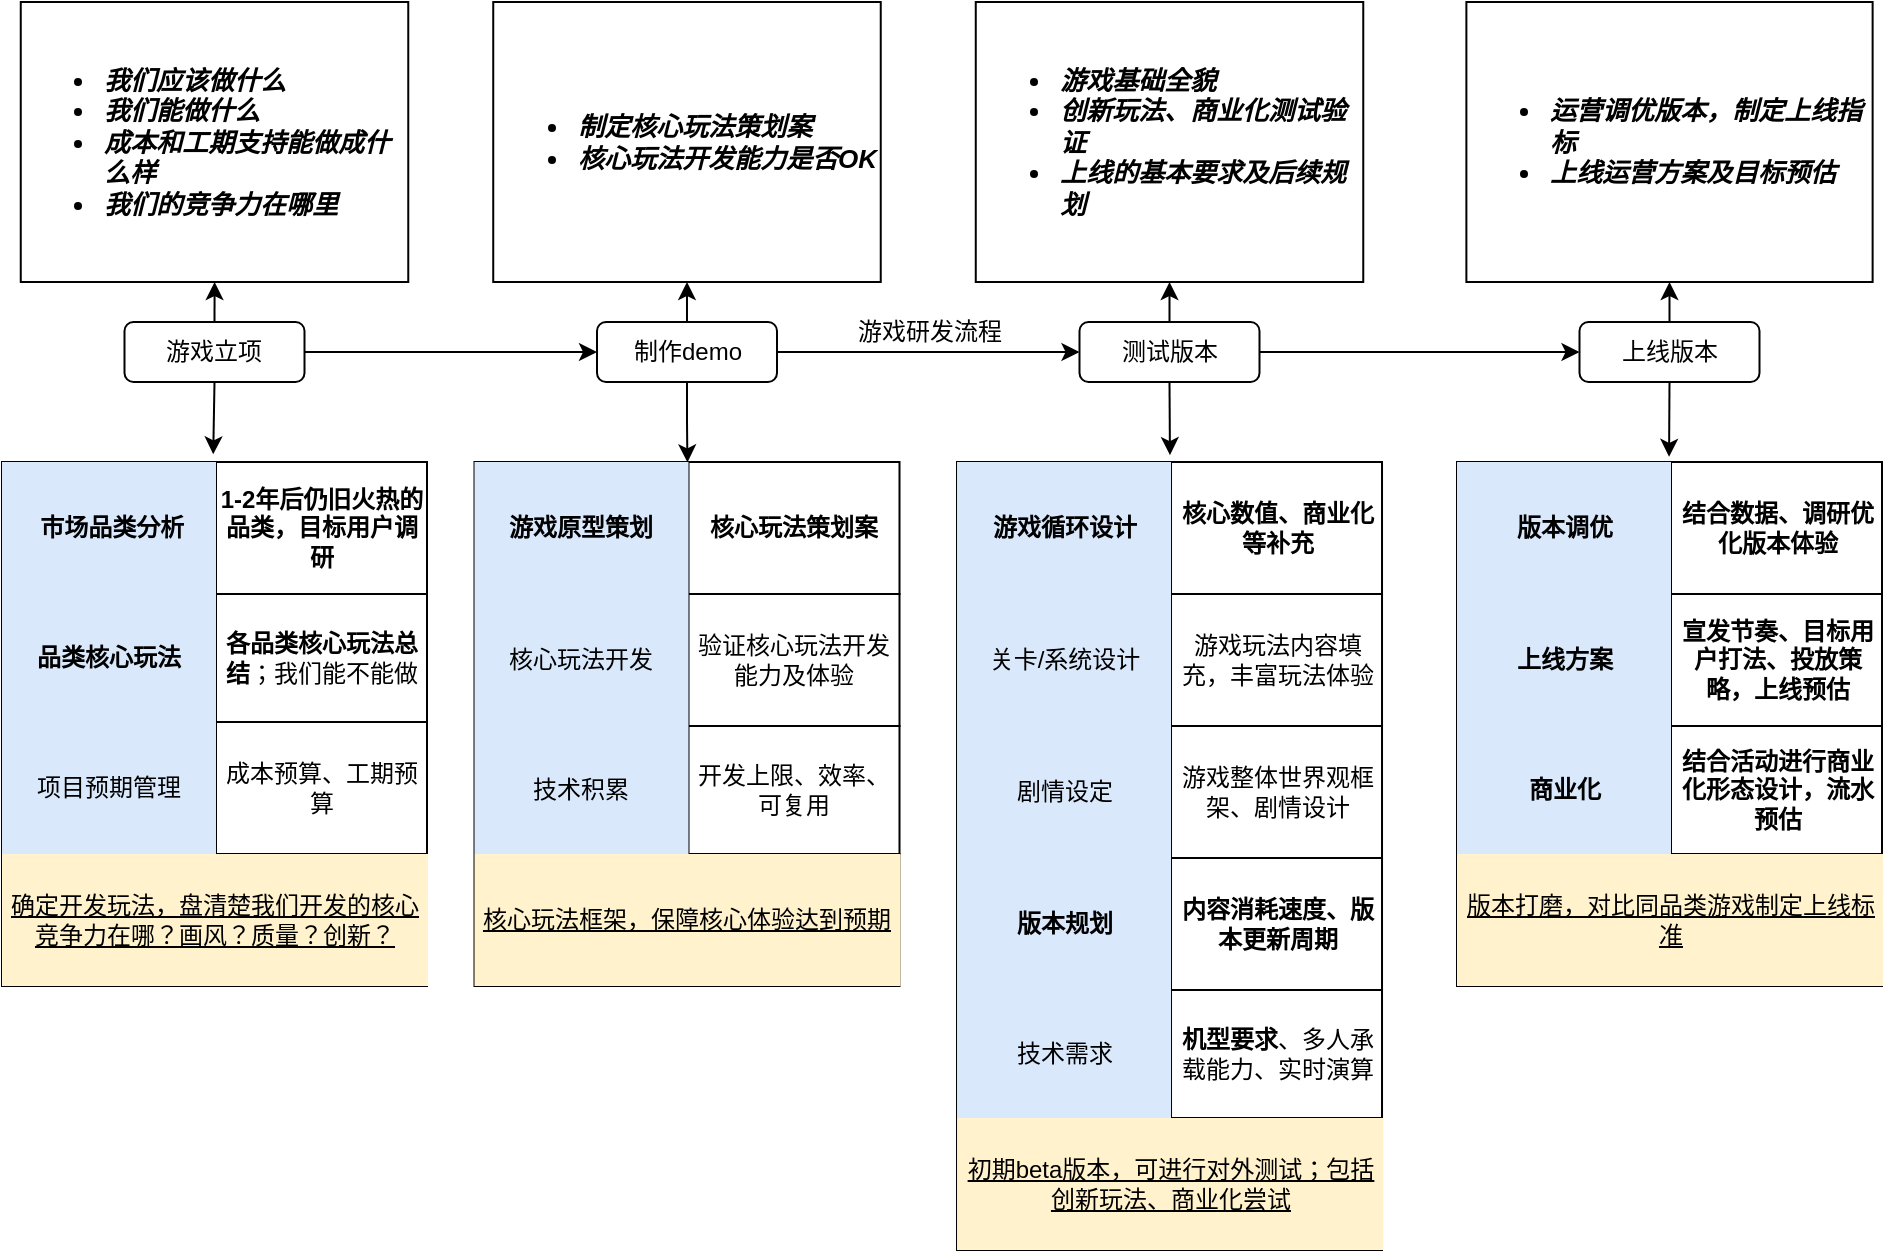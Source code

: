 <mxfile version="17.4.0" type="github">
  <diagram id="2WVnzMi29hjiY_BOukuQ" name="Page-1">
    <mxGraphModel dx="1038" dy="547" grid="1" gridSize="10" guides="1" tooltips="1" connect="1" arrows="1" fold="1" page="1" pageScale="1" pageWidth="1654" pageHeight="2336" math="0" shadow="0">
      <root>
        <mxCell id="0" />
        <mxCell id="1" parent="0" />
        <mxCell id="ogIsCl1URO6krtaQm-VF-1" value="游戏研发流程" style="text;html=1;strokeColor=none;fillColor=none;align=center;verticalAlign=middle;whiteSpace=wrap;rounded=0;" parent="1" vertex="1">
          <mxGeometry x="458.75" y="530" width="90" height="30" as="geometry" />
        </mxCell>
        <mxCell id="ogIsCl1URO6krtaQm-VF-5" value="" style="edgeStyle=orthogonalEdgeStyle;rounded=0;orthogonalLoop=1;jettySize=auto;html=1;" parent="1" source="ogIsCl1URO6krtaQm-VF-2" target="ogIsCl1URO6krtaQm-VF-4" edge="1">
          <mxGeometry relative="1" as="geometry" />
        </mxCell>
        <mxCell id="ogIsCl1URO6krtaQm-VF-36" style="edgeStyle=orthogonalEdgeStyle;rounded=0;orthogonalLoop=1;jettySize=auto;html=1;exitX=0.5;exitY=1;exitDx=0;exitDy=0;entryX=0.497;entryY=-0.058;entryDx=0;entryDy=0;entryPerimeter=0;" parent="1" source="ogIsCl1URO6krtaQm-VF-2" target="ogIsCl1URO6krtaQm-VF-13" edge="1">
          <mxGeometry relative="1" as="geometry" />
        </mxCell>
        <mxCell id="ogIsCl1URO6krtaQm-VF-103" style="edgeStyle=orthogonalEdgeStyle;rounded=0;orthogonalLoop=1;jettySize=auto;html=1;exitX=0.5;exitY=0;exitDx=0;exitDy=0;fontSize=13;" parent="1" source="ogIsCl1URO6krtaQm-VF-2" target="ogIsCl1URO6krtaQm-VF-99" edge="1">
          <mxGeometry relative="1" as="geometry" />
        </mxCell>
        <mxCell id="ogIsCl1URO6krtaQm-VF-2" value="游戏立项" style="rounded=1;whiteSpace=wrap;html=1;" parent="1" vertex="1">
          <mxGeometry x="101.25" y="540" width="90" height="30" as="geometry" />
        </mxCell>
        <mxCell id="ogIsCl1URO6krtaQm-VF-7" value="" style="edgeStyle=orthogonalEdgeStyle;rounded=0;orthogonalLoop=1;jettySize=auto;html=1;" parent="1" source="ogIsCl1URO6krtaQm-VF-4" target="ogIsCl1URO6krtaQm-VF-6" edge="1">
          <mxGeometry relative="1" as="geometry" />
        </mxCell>
        <mxCell id="ogIsCl1URO6krtaQm-VF-96" style="edgeStyle=orthogonalEdgeStyle;rounded=0;orthogonalLoop=1;jettySize=auto;html=1;exitX=0.5;exitY=1;exitDx=0;exitDy=0;entryX=0.501;entryY=0.003;entryDx=0;entryDy=0;entryPerimeter=0;" parent="1" source="ogIsCl1URO6krtaQm-VF-4" target="ogIsCl1URO6krtaQm-VF-55" edge="1">
          <mxGeometry relative="1" as="geometry" />
        </mxCell>
        <mxCell id="ogIsCl1URO6krtaQm-VF-104" style="edgeStyle=orthogonalEdgeStyle;rounded=0;orthogonalLoop=1;jettySize=auto;html=1;exitX=0.5;exitY=0;exitDx=0;exitDy=0;entryX=0.5;entryY=1;entryDx=0;entryDy=0;fontSize=13;" parent="1" source="ogIsCl1URO6krtaQm-VF-4" target="ogIsCl1URO6krtaQm-VF-100" edge="1">
          <mxGeometry relative="1" as="geometry" />
        </mxCell>
        <mxCell id="ogIsCl1URO6krtaQm-VF-4" value="制作demo" style="rounded=1;whiteSpace=wrap;html=1;" parent="1" vertex="1">
          <mxGeometry x="337.5" y="540" width="90" height="30" as="geometry" />
        </mxCell>
        <mxCell id="ogIsCl1URO6krtaQm-VF-9" value="" style="edgeStyle=orthogonalEdgeStyle;rounded=0;orthogonalLoop=1;jettySize=auto;html=1;" parent="1" source="ogIsCl1URO6krtaQm-VF-6" target="ogIsCl1URO6krtaQm-VF-8" edge="1">
          <mxGeometry relative="1" as="geometry" />
        </mxCell>
        <mxCell id="ogIsCl1URO6krtaQm-VF-97" style="edgeStyle=orthogonalEdgeStyle;rounded=0;orthogonalLoop=1;jettySize=auto;html=1;exitX=0.5;exitY=1;exitDx=0;exitDy=0;entryX=0.501;entryY=-0.052;entryDx=0;entryDy=0;entryPerimeter=0;" parent="1" source="ogIsCl1URO6krtaQm-VF-6" target="ogIsCl1URO6krtaQm-VF-59" edge="1">
          <mxGeometry relative="1" as="geometry" />
        </mxCell>
        <mxCell id="ogIsCl1URO6krtaQm-VF-106" style="edgeStyle=orthogonalEdgeStyle;rounded=0;orthogonalLoop=1;jettySize=auto;html=1;exitX=0.5;exitY=0;exitDx=0;exitDy=0;entryX=0.5;entryY=1;entryDx=0;entryDy=0;fontSize=13;" parent="1" source="ogIsCl1URO6krtaQm-VF-6" target="ogIsCl1URO6krtaQm-VF-101" edge="1">
          <mxGeometry relative="1" as="geometry" />
        </mxCell>
        <mxCell id="ogIsCl1URO6krtaQm-VF-6" value="测试版本" style="rounded=1;whiteSpace=wrap;html=1;" parent="1" vertex="1">
          <mxGeometry x="578.75" y="540" width="90" height="30" as="geometry" />
        </mxCell>
        <mxCell id="ogIsCl1URO6krtaQm-VF-98" style="edgeStyle=orthogonalEdgeStyle;rounded=0;orthogonalLoop=1;jettySize=auto;html=1;exitX=0.5;exitY=1;exitDx=0;exitDy=0;entryX=0.499;entryY=-0.039;entryDx=0;entryDy=0;entryPerimeter=0;" parent="1" source="ogIsCl1URO6krtaQm-VF-8" target="ogIsCl1URO6krtaQm-VF-75" edge="1">
          <mxGeometry relative="1" as="geometry" />
        </mxCell>
        <mxCell id="ogIsCl1URO6krtaQm-VF-107" style="edgeStyle=orthogonalEdgeStyle;rounded=0;orthogonalLoop=1;jettySize=auto;html=1;exitX=0.5;exitY=0;exitDx=0;exitDy=0;entryX=0.5;entryY=1;entryDx=0;entryDy=0;fontSize=13;" parent="1" source="ogIsCl1URO6krtaQm-VF-8" target="ogIsCl1URO6krtaQm-VF-102" edge="1">
          <mxGeometry relative="1" as="geometry" />
        </mxCell>
        <mxCell id="ogIsCl1URO6krtaQm-VF-8" value="上线版本" style="rounded=1;whiteSpace=wrap;html=1;" parent="1" vertex="1">
          <mxGeometry x="828.75" y="540" width="90" height="30" as="geometry" />
        </mxCell>
        <mxCell id="ogIsCl1URO6krtaQm-VF-12" value="" style="shape=table;html=1;whiteSpace=wrap;startSize=0;container=1;collapsible=0;childLayout=tableLayout;gradientColor=none;" parent="1" vertex="1">
          <mxGeometry x="40" y="610" width="212.5" height="262" as="geometry" />
        </mxCell>
        <mxCell id="ogIsCl1URO6krtaQm-VF-13" value="" style="shape=tableRow;horizontal=0;startSize=0;swimlaneHead=0;swimlaneBody=0;top=0;left=0;bottom=0;right=0;collapsible=0;dropTarget=0;fillColor=none;points=[[0,0.5],[1,0.5]];portConstraint=eastwest;" parent="ogIsCl1URO6krtaQm-VF-12" vertex="1">
          <mxGeometry width="212.5" height="66" as="geometry" />
        </mxCell>
        <mxCell id="ogIsCl1URO6krtaQm-VF-14" value="&amp;nbsp;市场品类分析" style="shape=partialRectangle;html=1;whiteSpace=wrap;connectable=0;fillColor=#dae8fc;top=0;left=0;bottom=0;right=0;overflow=hidden;strokeColor=#6c8ebf;fontStyle=1" parent="ogIsCl1URO6krtaQm-VF-13" vertex="1">
          <mxGeometry width="107" height="66" as="geometry">
            <mxRectangle width="107" height="66" as="alternateBounds" />
          </mxGeometry>
        </mxCell>
        <mxCell id="ogIsCl1URO6krtaQm-VF-15" value="1-2年后仍旧火热的品类，目标用户调研" style="shape=partialRectangle;html=1;whiteSpace=wrap;connectable=0;fillColor=none;top=0;left=0;bottom=0;right=0;overflow=hidden;fontStyle=1" parent="ogIsCl1URO6krtaQm-VF-13" vertex="1">
          <mxGeometry x="107" width="106" height="66" as="geometry">
            <mxRectangle width="106" height="66" as="alternateBounds" />
          </mxGeometry>
        </mxCell>
        <mxCell id="ogIsCl1URO6krtaQm-VF-17" value="" style="shape=tableRow;horizontal=0;startSize=0;swimlaneHead=0;swimlaneBody=0;top=0;left=0;bottom=0;right=0;collapsible=0;dropTarget=0;fillColor=none;points=[[0,0.5],[1,0.5]];portConstraint=eastwest;" parent="ogIsCl1URO6krtaQm-VF-12" vertex="1">
          <mxGeometry y="66" width="212.5" height="64" as="geometry" />
        </mxCell>
        <mxCell id="ogIsCl1URO6krtaQm-VF-18" value="&lt;b&gt;品类核心玩法&lt;/b&gt;" style="shape=partialRectangle;html=1;whiteSpace=wrap;connectable=0;fillColor=#dae8fc;top=0;left=0;bottom=0;right=0;overflow=hidden;strokeColor=#6c8ebf;" parent="ogIsCl1URO6krtaQm-VF-17" vertex="1">
          <mxGeometry width="107" height="64" as="geometry">
            <mxRectangle width="107" height="64" as="alternateBounds" />
          </mxGeometry>
        </mxCell>
        <mxCell id="ogIsCl1URO6krtaQm-VF-19" value="&lt;b&gt;各品类核心玩法总结&lt;/b&gt;；我们能不能做" style="shape=partialRectangle;html=1;whiteSpace=wrap;connectable=0;fillColor=none;top=0;left=0;bottom=0;right=0;overflow=hidden;" parent="ogIsCl1URO6krtaQm-VF-17" vertex="1">
          <mxGeometry x="107" width="106" height="64" as="geometry">
            <mxRectangle width="106" height="64" as="alternateBounds" />
          </mxGeometry>
        </mxCell>
        <mxCell id="ogIsCl1URO6krtaQm-VF-51" style="shape=tableRow;horizontal=0;startSize=0;swimlaneHead=0;swimlaneBody=0;top=0;left=0;bottom=0;right=0;collapsible=0;dropTarget=0;fillColor=none;points=[[0,0.5],[1,0.5]];portConstraint=eastwest;" parent="ogIsCl1URO6krtaQm-VF-12" vertex="1">
          <mxGeometry y="130" width="212.5" height="66" as="geometry" />
        </mxCell>
        <mxCell id="ogIsCl1URO6krtaQm-VF-52" value="项目预期管理" style="shape=partialRectangle;html=1;whiteSpace=wrap;connectable=0;fillColor=#dae8fc;top=0;left=0;bottom=0;right=0;overflow=hidden;strokeColor=#6c8ebf;" parent="ogIsCl1URO6krtaQm-VF-51" vertex="1">
          <mxGeometry width="107" height="66" as="geometry">
            <mxRectangle width="107" height="66" as="alternateBounds" />
          </mxGeometry>
        </mxCell>
        <mxCell id="ogIsCl1URO6krtaQm-VF-53" value="成本预算、工期预算" style="shape=partialRectangle;html=1;whiteSpace=wrap;connectable=0;fillColor=none;top=0;left=0;bottom=0;right=0;overflow=hidden;" parent="ogIsCl1URO6krtaQm-VF-51" vertex="1">
          <mxGeometry x="107" width="106" height="66" as="geometry">
            <mxRectangle width="106" height="66" as="alternateBounds" />
          </mxGeometry>
        </mxCell>
        <mxCell id="ogIsCl1URO6krtaQm-VF-47" style="shape=tableRow;horizontal=0;startSize=0;swimlaneHead=0;swimlaneBody=0;top=0;left=0;bottom=0;right=0;collapsible=0;dropTarget=0;fillColor=none;points=[[0,0.5],[1,0.5]];portConstraint=eastwest;" parent="ogIsCl1URO6krtaQm-VF-12" vertex="1">
          <mxGeometry y="196" width="212.5" height="66" as="geometry" />
        </mxCell>
        <mxCell id="ogIsCl1URO6krtaQm-VF-48" value="&lt;u&gt;确定开发玩法，盘清楚我们开发的核心竞争力在哪？画风？质量？创新？&lt;/u&gt;" style="shape=partialRectangle;html=1;whiteSpace=wrap;connectable=0;fillColor=#fff2cc;top=0;left=0;bottom=0;right=0;overflow=hidden;strokeColor=#d6b656;rowspan=1;colspan=2;" parent="ogIsCl1URO6krtaQm-VF-47" vertex="1">
          <mxGeometry width="213" height="66" as="geometry">
            <mxRectangle width="107" height="66" as="alternateBounds" />
          </mxGeometry>
        </mxCell>
        <mxCell id="ogIsCl1URO6krtaQm-VF-49" style="shape=partialRectangle;html=1;whiteSpace=wrap;connectable=0;fillColor=none;top=0;left=0;bottom=0;right=0;overflow=hidden;" parent="ogIsCl1URO6krtaQm-VF-47" vertex="1" visible="0">
          <mxGeometry x="107" width="106" height="66" as="geometry">
            <mxRectangle width="106" height="66" as="alternateBounds" />
          </mxGeometry>
        </mxCell>
        <mxCell id="ogIsCl1URO6krtaQm-VF-37" value="" style="shape=table;html=1;whiteSpace=wrap;startSize=0;container=1;collapsible=0;childLayout=tableLayout;gradientColor=none;" parent="1" vertex="1">
          <mxGeometry x="276.25" y="610" width="212.5" height="262" as="geometry" />
        </mxCell>
        <mxCell id="ogIsCl1URO6krtaQm-VF-55" style="shape=tableRow;horizontal=0;startSize=0;swimlaneHead=0;swimlaneBody=0;top=0;left=0;bottom=0;right=0;collapsible=0;dropTarget=0;fillColor=none;points=[[0,0.5],[1,0.5]];portConstraint=eastwest;" parent="ogIsCl1URO6krtaQm-VF-37" vertex="1">
          <mxGeometry width="212.5" height="66" as="geometry" />
        </mxCell>
        <mxCell id="ogIsCl1URO6krtaQm-VF-56" value="&lt;b&gt;游戏原型策划&lt;/b&gt;" style="shape=partialRectangle;html=1;whiteSpace=wrap;connectable=0;fillColor=#dae8fc;top=0;left=0;bottom=0;right=0;overflow=hidden;strokeColor=#6c8ebf;" parent="ogIsCl1URO6krtaQm-VF-55" vertex="1">
          <mxGeometry width="107" height="66" as="geometry">
            <mxRectangle width="107" height="66" as="alternateBounds" />
          </mxGeometry>
        </mxCell>
        <mxCell id="ogIsCl1URO6krtaQm-VF-57" value="&lt;b&gt;核心玩法策划案&lt;/b&gt;" style="shape=partialRectangle;html=1;whiteSpace=wrap;connectable=0;fillColor=none;top=0;left=0;bottom=0;right=0;overflow=hidden;" parent="ogIsCl1URO6krtaQm-VF-55" vertex="1">
          <mxGeometry x="107" width="106" height="66" as="geometry">
            <mxRectangle width="106" height="66" as="alternateBounds" />
          </mxGeometry>
        </mxCell>
        <mxCell id="ogIsCl1URO6krtaQm-VF-38" value="" style="shape=tableRow;horizontal=0;startSize=0;swimlaneHead=0;swimlaneBody=0;top=0;left=0;bottom=0;right=0;collapsible=0;dropTarget=0;fillColor=none;points=[[0,0.5],[1,0.5]];portConstraint=eastwest;" parent="ogIsCl1URO6krtaQm-VF-37" vertex="1">
          <mxGeometry y="66" width="212.5" height="66" as="geometry" />
        </mxCell>
        <mxCell id="ogIsCl1URO6krtaQm-VF-39" value="核心玩法开发" style="shape=partialRectangle;html=1;whiteSpace=wrap;connectable=0;fillColor=#dae8fc;top=0;left=0;bottom=0;right=0;overflow=hidden;strokeColor=#6c8ebf;" parent="ogIsCl1URO6krtaQm-VF-38" vertex="1">
          <mxGeometry width="107" height="66" as="geometry">
            <mxRectangle width="107" height="66" as="alternateBounds" />
          </mxGeometry>
        </mxCell>
        <mxCell id="ogIsCl1URO6krtaQm-VF-40" value="验证核心玩法开发能力及体验" style="shape=partialRectangle;html=1;whiteSpace=wrap;connectable=0;fillColor=none;top=0;left=0;bottom=0;right=0;overflow=hidden;" parent="ogIsCl1URO6krtaQm-VF-38" vertex="1">
          <mxGeometry x="107" width="106" height="66" as="geometry">
            <mxRectangle width="106" height="66" as="alternateBounds" />
          </mxGeometry>
        </mxCell>
        <mxCell id="ogIsCl1URO6krtaQm-VF-41" value="" style="shape=tableRow;horizontal=0;startSize=0;swimlaneHead=0;swimlaneBody=0;top=0;left=0;bottom=0;right=0;collapsible=0;dropTarget=0;fillColor=none;points=[[0,0.5],[1,0.5]];portConstraint=eastwest;" parent="ogIsCl1URO6krtaQm-VF-37" vertex="1">
          <mxGeometry y="132" width="212.5" height="64" as="geometry" />
        </mxCell>
        <mxCell id="ogIsCl1URO6krtaQm-VF-42" value="技术积累" style="shape=partialRectangle;html=1;whiteSpace=wrap;connectable=0;fillColor=#dae8fc;top=0;left=0;bottom=0;right=0;overflow=hidden;strokeColor=#6c8ebf;" parent="ogIsCl1URO6krtaQm-VF-41" vertex="1">
          <mxGeometry width="107" height="64" as="geometry">
            <mxRectangle width="107" height="64" as="alternateBounds" />
          </mxGeometry>
        </mxCell>
        <mxCell id="ogIsCl1URO6krtaQm-VF-43" value="开发上限、效率、可复用" style="shape=partialRectangle;html=1;whiteSpace=wrap;connectable=0;fillColor=none;top=0;left=0;bottom=0;right=0;overflow=hidden;" parent="ogIsCl1URO6krtaQm-VF-41" vertex="1">
          <mxGeometry x="107" width="106" height="64" as="geometry">
            <mxRectangle width="106" height="64" as="alternateBounds" />
          </mxGeometry>
        </mxCell>
        <mxCell id="ogIsCl1URO6krtaQm-VF-44" value="" style="shape=tableRow;horizontal=0;startSize=0;swimlaneHead=0;swimlaneBody=0;top=0;left=0;bottom=0;right=0;collapsible=0;dropTarget=0;fillColor=none;points=[[0,0.5],[1,0.5]];portConstraint=eastwest;" parent="ogIsCl1URO6krtaQm-VF-37" vertex="1">
          <mxGeometry y="196" width="212.5" height="66" as="geometry" />
        </mxCell>
        <mxCell id="ogIsCl1URO6krtaQm-VF-45" value="&lt;u&gt;核心玩法框架，保障核心体验达到预期&lt;/u&gt;" style="shape=partialRectangle;html=1;whiteSpace=wrap;connectable=0;fillColor=#fff2cc;top=0;left=0;bottom=0;right=0;overflow=hidden;strokeColor=#d6b656;rowspan=1;colspan=2;" parent="ogIsCl1URO6krtaQm-VF-44" vertex="1">
          <mxGeometry width="213" height="66" as="geometry">
            <mxRectangle width="107" height="66" as="alternateBounds" />
          </mxGeometry>
        </mxCell>
        <mxCell id="ogIsCl1URO6krtaQm-VF-46" value="" style="shape=partialRectangle;html=1;whiteSpace=wrap;connectable=0;fillColor=none;top=0;left=0;bottom=0;right=0;overflow=hidden;" parent="ogIsCl1URO6krtaQm-VF-44" vertex="1" visible="0">
          <mxGeometry x="107" width="106" height="66" as="geometry">
            <mxRectangle width="106" height="66" as="alternateBounds" />
          </mxGeometry>
        </mxCell>
        <mxCell id="ogIsCl1URO6krtaQm-VF-58" value="" style="shape=table;html=1;whiteSpace=wrap;startSize=0;container=1;collapsible=0;childLayout=tableLayout;gradientColor=none;" parent="1" vertex="1">
          <mxGeometry x="517.51" y="610" width="212.5" height="394" as="geometry" />
        </mxCell>
        <mxCell id="ogIsCl1URO6krtaQm-VF-59" style="shape=tableRow;horizontal=0;startSize=0;swimlaneHead=0;swimlaneBody=0;top=0;left=0;bottom=0;right=0;collapsible=0;dropTarget=0;fillColor=none;points=[[0,0.5],[1,0.5]];portConstraint=eastwest;fontStyle=1" parent="ogIsCl1URO6krtaQm-VF-58" vertex="1">
          <mxGeometry width="212.5" height="66" as="geometry" />
        </mxCell>
        <mxCell id="ogIsCl1URO6krtaQm-VF-60" value="&lt;b&gt;游戏循环设计&lt;/b&gt;" style="shape=partialRectangle;html=1;whiteSpace=wrap;connectable=0;fillColor=#dae8fc;top=0;left=0;bottom=0;right=0;overflow=hidden;strokeColor=#6c8ebf;" parent="ogIsCl1URO6krtaQm-VF-59" vertex="1">
          <mxGeometry width="107" height="66" as="geometry">
            <mxRectangle width="107" height="66" as="alternateBounds" />
          </mxGeometry>
        </mxCell>
        <mxCell id="ogIsCl1URO6krtaQm-VF-61" value="&lt;b&gt;核心数值、商业化等补充&lt;/b&gt;" style="shape=partialRectangle;html=1;whiteSpace=wrap;connectable=0;fillColor=none;top=0;left=0;bottom=0;right=0;overflow=hidden;" parent="ogIsCl1URO6krtaQm-VF-59" vertex="1">
          <mxGeometry x="107" width="106" height="66" as="geometry">
            <mxRectangle width="106" height="66" as="alternateBounds" />
          </mxGeometry>
        </mxCell>
        <mxCell id="jGIM9rKtjmwTjKUxYOIV-2" style="shape=tableRow;horizontal=0;startSize=0;swimlaneHead=0;swimlaneBody=0;top=0;left=0;bottom=0;right=0;collapsible=0;dropTarget=0;fillColor=none;points=[[0,0.5],[1,0.5]];portConstraint=eastwest;fontStyle=1" vertex="1" parent="ogIsCl1URO6krtaQm-VF-58">
          <mxGeometry y="66" width="212.5" height="66" as="geometry" />
        </mxCell>
        <mxCell id="jGIM9rKtjmwTjKUxYOIV-3" value="关卡/系统设计" style="shape=partialRectangle;html=1;whiteSpace=wrap;connectable=0;fillColor=#dae8fc;top=0;left=0;bottom=0;right=0;overflow=hidden;strokeColor=#6c8ebf;" vertex="1" parent="jGIM9rKtjmwTjKUxYOIV-2">
          <mxGeometry width="107" height="66" as="geometry">
            <mxRectangle width="107" height="66" as="alternateBounds" />
          </mxGeometry>
        </mxCell>
        <mxCell id="jGIM9rKtjmwTjKUxYOIV-4" value="游戏玩法内容填充，丰富玩法体验" style="shape=partialRectangle;html=1;whiteSpace=wrap;connectable=0;fillColor=none;top=0;left=0;bottom=0;right=0;overflow=hidden;" vertex="1" parent="jGIM9rKtjmwTjKUxYOIV-2">
          <mxGeometry x="107" width="106" height="66" as="geometry">
            <mxRectangle width="106" height="66" as="alternateBounds" />
          </mxGeometry>
        </mxCell>
        <mxCell id="ogIsCl1URO6krtaQm-VF-71" style="shape=tableRow;horizontal=0;startSize=0;swimlaneHead=0;swimlaneBody=0;top=0;left=0;bottom=0;right=0;collapsible=0;dropTarget=0;fillColor=none;points=[[0,0.5],[1,0.5]];portConstraint=eastwest;" parent="ogIsCl1URO6krtaQm-VF-58" vertex="1">
          <mxGeometry y="132" width="212.5" height="66" as="geometry" />
        </mxCell>
        <mxCell id="ogIsCl1URO6krtaQm-VF-72" value="剧情设定" style="shape=partialRectangle;html=1;whiteSpace=wrap;connectable=0;fillColor=#dae8fc;top=0;left=0;bottom=0;right=0;overflow=hidden;strokeColor=#6c8ebf;" parent="ogIsCl1URO6krtaQm-VF-71" vertex="1">
          <mxGeometry width="107" height="66" as="geometry">
            <mxRectangle width="107" height="66" as="alternateBounds" />
          </mxGeometry>
        </mxCell>
        <mxCell id="ogIsCl1URO6krtaQm-VF-73" value="游戏整体世界观框架、剧情设计" style="shape=partialRectangle;html=1;whiteSpace=wrap;connectable=0;fillColor=none;top=0;left=0;bottom=0;right=0;overflow=hidden;" parent="ogIsCl1URO6krtaQm-VF-71" vertex="1">
          <mxGeometry x="107" width="106" height="66" as="geometry">
            <mxRectangle width="106" height="66" as="alternateBounds" />
          </mxGeometry>
        </mxCell>
        <mxCell id="ogIsCl1URO6krtaQm-VF-62" value="" style="shape=tableRow;horizontal=0;startSize=0;swimlaneHead=0;swimlaneBody=0;top=0;left=0;bottom=0;right=0;collapsible=0;dropTarget=0;fillColor=none;points=[[0,0.5],[1,0.5]];portConstraint=eastwest;" parent="ogIsCl1URO6krtaQm-VF-58" vertex="1">
          <mxGeometry y="198" width="212.5" height="66" as="geometry" />
        </mxCell>
        <mxCell id="ogIsCl1URO6krtaQm-VF-63" value="&lt;b&gt;版本规划&lt;/b&gt;" style="shape=partialRectangle;html=1;whiteSpace=wrap;connectable=0;fillColor=#dae8fc;top=0;left=0;bottom=0;right=0;overflow=hidden;strokeColor=#6c8ebf;" parent="ogIsCl1URO6krtaQm-VF-62" vertex="1">
          <mxGeometry width="107" height="66" as="geometry">
            <mxRectangle width="107" height="66" as="alternateBounds" />
          </mxGeometry>
        </mxCell>
        <mxCell id="ogIsCl1URO6krtaQm-VF-64" value="&lt;b&gt;内容消耗速度、版本更新周期&lt;/b&gt;" style="shape=partialRectangle;html=1;whiteSpace=wrap;connectable=0;fillColor=none;top=0;left=0;bottom=0;right=0;overflow=hidden;" parent="ogIsCl1URO6krtaQm-VF-62" vertex="1">
          <mxGeometry x="107" width="106" height="66" as="geometry">
            <mxRectangle width="106" height="66" as="alternateBounds" />
          </mxGeometry>
        </mxCell>
        <mxCell id="ogIsCl1URO6krtaQm-VF-65" value="" style="shape=tableRow;horizontal=0;startSize=0;swimlaneHead=0;swimlaneBody=0;top=0;left=0;bottom=0;right=0;collapsible=0;dropTarget=0;fillColor=none;points=[[0,0.5],[1,0.5]];portConstraint=eastwest;" parent="ogIsCl1URO6krtaQm-VF-58" vertex="1">
          <mxGeometry y="264" width="212.5" height="64" as="geometry" />
        </mxCell>
        <mxCell id="ogIsCl1URO6krtaQm-VF-66" value="技术需求" style="shape=partialRectangle;html=1;whiteSpace=wrap;connectable=0;fillColor=#dae8fc;top=0;left=0;bottom=0;right=0;overflow=hidden;strokeColor=#6c8ebf;" parent="ogIsCl1URO6krtaQm-VF-65" vertex="1">
          <mxGeometry width="107" height="64" as="geometry">
            <mxRectangle width="107" height="64" as="alternateBounds" />
          </mxGeometry>
        </mxCell>
        <mxCell id="ogIsCl1URO6krtaQm-VF-67" value="&lt;b&gt;机型要求&lt;/b&gt;、多人承载能力、实时演算" style="shape=partialRectangle;html=1;whiteSpace=wrap;connectable=0;fillColor=none;top=0;left=0;bottom=0;right=0;overflow=hidden;" parent="ogIsCl1URO6krtaQm-VF-65" vertex="1">
          <mxGeometry x="107" width="106" height="64" as="geometry">
            <mxRectangle width="106" height="64" as="alternateBounds" />
          </mxGeometry>
        </mxCell>
        <mxCell id="ogIsCl1URO6krtaQm-VF-68" value="" style="shape=tableRow;horizontal=0;startSize=0;swimlaneHead=0;swimlaneBody=0;top=0;left=0;bottom=0;right=0;collapsible=0;dropTarget=0;fillColor=none;points=[[0,0.5],[1,0.5]];portConstraint=eastwest;" parent="ogIsCl1URO6krtaQm-VF-58" vertex="1">
          <mxGeometry y="328" width="212.5" height="66" as="geometry" />
        </mxCell>
        <mxCell id="ogIsCl1URO6krtaQm-VF-69" value="&lt;u&gt;初期beta版本，可进行对外测试；包括创新玩法、商业化尝试&lt;/u&gt;" style="shape=partialRectangle;html=1;whiteSpace=wrap;connectable=0;fillColor=#fff2cc;top=0;left=0;bottom=0;right=0;overflow=hidden;strokeColor=#d6b656;rowspan=1;colspan=2;" parent="ogIsCl1URO6krtaQm-VF-68" vertex="1">
          <mxGeometry width="213" height="66" as="geometry">
            <mxRectangle width="107" height="66" as="alternateBounds" />
          </mxGeometry>
        </mxCell>
        <mxCell id="ogIsCl1URO6krtaQm-VF-70" value="" style="shape=partialRectangle;html=1;whiteSpace=wrap;connectable=0;fillColor=none;top=0;left=0;bottom=0;right=0;overflow=hidden;" parent="ogIsCl1URO6krtaQm-VF-68" vertex="1" visible="0">
          <mxGeometry x="107" width="106" height="66" as="geometry">
            <mxRectangle width="106" height="66" as="alternateBounds" />
          </mxGeometry>
        </mxCell>
        <mxCell id="ogIsCl1URO6krtaQm-VF-74" value="" style="shape=table;html=1;whiteSpace=wrap;startSize=0;container=1;collapsible=0;childLayout=tableLayout;gradientColor=none;" parent="1" vertex="1">
          <mxGeometry x="767.5" y="610" width="212.5" height="262" as="geometry" />
        </mxCell>
        <mxCell id="ogIsCl1URO6krtaQm-VF-75" style="shape=tableRow;horizontal=0;startSize=0;swimlaneHead=0;swimlaneBody=0;top=0;left=0;bottom=0;right=0;collapsible=0;dropTarget=0;fillColor=none;points=[[0,0.5],[1,0.5]];portConstraint=eastwest;" parent="ogIsCl1URO6krtaQm-VF-74" vertex="1">
          <mxGeometry width="212.5" height="66" as="geometry" />
        </mxCell>
        <mxCell id="ogIsCl1URO6krtaQm-VF-76" value="&lt;b&gt;版本调优&lt;/b&gt;" style="shape=partialRectangle;html=1;whiteSpace=wrap;connectable=0;fillColor=#dae8fc;top=0;left=0;bottom=0;right=0;overflow=hidden;strokeColor=#6c8ebf;" parent="ogIsCl1URO6krtaQm-VF-75" vertex="1">
          <mxGeometry width="107" height="66" as="geometry">
            <mxRectangle width="107" height="66" as="alternateBounds" />
          </mxGeometry>
        </mxCell>
        <mxCell id="ogIsCl1URO6krtaQm-VF-77" value="&lt;b&gt;结合数据、调研优化版本体验&lt;/b&gt;" style="shape=partialRectangle;html=1;whiteSpace=wrap;connectable=0;fillColor=none;top=0;left=0;bottom=0;right=0;overflow=hidden;" parent="ogIsCl1URO6krtaQm-VF-75" vertex="1">
          <mxGeometry x="107" width="106" height="66" as="geometry">
            <mxRectangle width="106" height="66" as="alternateBounds" />
          </mxGeometry>
        </mxCell>
        <mxCell id="ogIsCl1URO6krtaQm-VF-81" value="" style="shape=tableRow;horizontal=0;startSize=0;swimlaneHead=0;swimlaneBody=0;top=0;left=0;bottom=0;right=0;collapsible=0;dropTarget=0;fillColor=none;points=[[0,0.5],[1,0.5]];portConstraint=eastwest;" parent="ogIsCl1URO6krtaQm-VF-74" vertex="1">
          <mxGeometry y="66" width="212.5" height="66" as="geometry" />
        </mxCell>
        <mxCell id="ogIsCl1URO6krtaQm-VF-82" value="&lt;b&gt;上线方案&lt;/b&gt;" style="shape=partialRectangle;html=1;whiteSpace=wrap;connectable=0;fillColor=#dae8fc;top=0;left=0;bottom=0;right=0;overflow=hidden;strokeColor=#6c8ebf;" parent="ogIsCl1URO6krtaQm-VF-81" vertex="1">
          <mxGeometry width="107" height="66" as="geometry">
            <mxRectangle width="107" height="66" as="alternateBounds" />
          </mxGeometry>
        </mxCell>
        <mxCell id="ogIsCl1URO6krtaQm-VF-83" value="&lt;b&gt;宣发节奏、目标用户打法、投放策略，上线预估&lt;/b&gt;" style="shape=partialRectangle;html=1;whiteSpace=wrap;connectable=0;fillColor=none;top=0;left=0;bottom=0;right=0;overflow=hidden;" parent="ogIsCl1URO6krtaQm-VF-81" vertex="1">
          <mxGeometry x="107" width="106" height="66" as="geometry">
            <mxRectangle width="106" height="66" as="alternateBounds" />
          </mxGeometry>
        </mxCell>
        <mxCell id="ogIsCl1URO6krtaQm-VF-84" value="" style="shape=tableRow;horizontal=0;startSize=0;swimlaneHead=0;swimlaneBody=0;top=0;left=0;bottom=0;right=0;collapsible=0;dropTarget=0;fillColor=none;points=[[0,0.5],[1,0.5]];portConstraint=eastwest;" parent="ogIsCl1URO6krtaQm-VF-74" vertex="1">
          <mxGeometry y="132" width="212.5" height="64" as="geometry" />
        </mxCell>
        <mxCell id="ogIsCl1URO6krtaQm-VF-85" value="&lt;b&gt;商业化&lt;/b&gt;" style="shape=partialRectangle;html=1;whiteSpace=wrap;connectable=0;fillColor=#dae8fc;top=0;left=0;bottom=0;right=0;overflow=hidden;strokeColor=#6c8ebf;" parent="ogIsCl1URO6krtaQm-VF-84" vertex="1">
          <mxGeometry width="107" height="64" as="geometry">
            <mxRectangle width="107" height="64" as="alternateBounds" />
          </mxGeometry>
        </mxCell>
        <mxCell id="ogIsCl1URO6krtaQm-VF-86" value="&lt;b&gt;结合活动进行商业化形态设计，流水预估&lt;/b&gt;" style="shape=partialRectangle;html=1;whiteSpace=wrap;connectable=0;fillColor=none;top=0;left=0;bottom=0;right=0;overflow=hidden;" parent="ogIsCl1URO6krtaQm-VF-84" vertex="1">
          <mxGeometry x="107" width="106" height="64" as="geometry">
            <mxRectangle width="106" height="64" as="alternateBounds" />
          </mxGeometry>
        </mxCell>
        <mxCell id="ogIsCl1URO6krtaQm-VF-87" value="" style="shape=tableRow;horizontal=0;startSize=0;swimlaneHead=0;swimlaneBody=0;top=0;left=0;bottom=0;right=0;collapsible=0;dropTarget=0;fillColor=none;points=[[0,0.5],[1,0.5]];portConstraint=eastwest;" parent="ogIsCl1URO6krtaQm-VF-74" vertex="1">
          <mxGeometry y="196" width="212.5" height="66" as="geometry" />
        </mxCell>
        <mxCell id="ogIsCl1URO6krtaQm-VF-88" value="&lt;u&gt;版本打磨，对比同品类游戏制定上线标准&lt;/u&gt;" style="shape=partialRectangle;html=1;whiteSpace=wrap;connectable=0;fillColor=#fff2cc;top=0;left=0;bottom=0;right=0;overflow=hidden;strokeColor=#d6b656;rowspan=1;colspan=2;" parent="ogIsCl1URO6krtaQm-VF-87" vertex="1">
          <mxGeometry width="213" height="66" as="geometry">
            <mxRectangle width="107" height="66" as="alternateBounds" />
          </mxGeometry>
        </mxCell>
        <mxCell id="ogIsCl1URO6krtaQm-VF-89" value="" style="shape=partialRectangle;html=1;whiteSpace=wrap;connectable=0;fillColor=none;top=0;left=0;bottom=0;right=0;overflow=hidden;" parent="ogIsCl1URO6krtaQm-VF-87" vertex="1" visible="0">
          <mxGeometry x="107" width="106" height="66" as="geometry">
            <mxRectangle width="106" height="66" as="alternateBounds" />
          </mxGeometry>
        </mxCell>
        <mxCell id="ogIsCl1URO6krtaQm-VF-99" value="&lt;ul style=&quot;font-size: 13px&quot;&gt;&lt;li style=&quot;font-size: 13px&quot;&gt;我们应该做什么&lt;/li&gt;&lt;li style=&quot;font-size: 13px&quot;&gt;我们能做什么&lt;/li&gt;&lt;li style=&quot;font-size: 13px&quot;&gt;&lt;span&gt;成本和工期支持能做成什么样&lt;/span&gt;&lt;br&gt;&lt;/li&gt;&lt;li&gt;我们的竞争力在哪里&lt;/li&gt;&lt;/ul&gt;" style="text;strokeColor=default;fillColor=none;html=1;whiteSpace=wrap;verticalAlign=middle;overflow=hidden;fontSize=13;fontStyle=3" parent="1" vertex="1">
          <mxGeometry x="49.38" y="380" width="193.75" height="140" as="geometry" />
        </mxCell>
        <mxCell id="ogIsCl1URO6krtaQm-VF-100" value="&lt;ul style=&quot;font-size: 13px;&quot;&gt;&lt;li style=&quot;font-size: 13px;&quot;&gt;制定核心玩法策划案&lt;/li&gt;&lt;li style=&quot;font-size: 13px;&quot;&gt;核心玩法开发能力是否OK&lt;/li&gt;&lt;/ul&gt;" style="text;strokeColor=default;fillColor=none;html=1;whiteSpace=wrap;verticalAlign=middle;overflow=hidden;fontSize=13;fontStyle=3" parent="1" vertex="1">
          <mxGeometry x="285.62" y="380" width="193.75" height="140" as="geometry" />
        </mxCell>
        <mxCell id="ogIsCl1URO6krtaQm-VF-101" value="&lt;ul style=&quot;font-size: 13px;&quot;&gt;&lt;li style=&quot;font-size: 13px;&quot;&gt;游戏基础全貌&lt;/li&gt;&lt;li style=&quot;font-size: 13px;&quot;&gt;&lt;span style=&quot;font-size: 13px;&quot;&gt;创新玩法、商业化测试验证&lt;/span&gt;&lt;br style=&quot;font-size: 13px;&quot;&gt;&lt;/li&gt;&lt;li style=&quot;font-size: 13px;&quot;&gt;&lt;span style=&quot;font-size: 13px;&quot;&gt;上线的基本要求及后续规划&lt;/span&gt;&lt;/li&gt;&lt;/ul&gt;" style="text;strokeColor=default;fillColor=none;html=1;whiteSpace=wrap;verticalAlign=middle;overflow=hidden;fontSize=13;fontStyle=3" parent="1" vertex="1">
          <mxGeometry x="526.88" y="380" width="193.75" height="140" as="geometry" />
        </mxCell>
        <mxCell id="ogIsCl1URO6krtaQm-VF-102" value="&lt;ul style=&quot;font-size: 13px;&quot;&gt;&lt;li style=&quot;font-size: 13px;&quot;&gt;运营调优版本，制定上线指标&lt;/li&gt;&lt;li style=&quot;font-size: 13px;&quot;&gt;上线运营方案及目标预估&lt;/li&gt;&lt;/ul&gt;" style="text;strokeColor=default;fillColor=none;html=1;whiteSpace=wrap;verticalAlign=middle;overflow=hidden;fontSize=13;fontStyle=3" parent="1" vertex="1">
          <mxGeometry x="772.19" y="380" width="203.12" height="140" as="geometry" />
        </mxCell>
      </root>
    </mxGraphModel>
  </diagram>
</mxfile>
